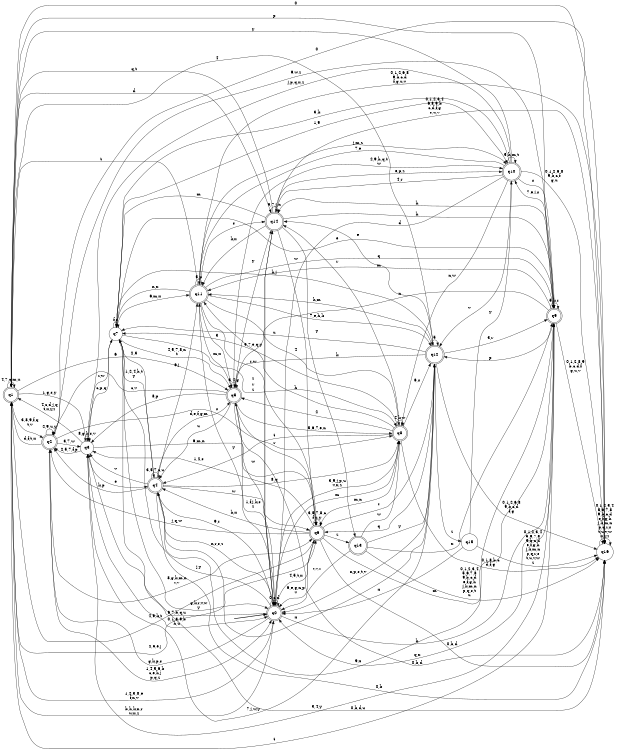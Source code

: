 digraph BlueStar {
__start0 [style = invis, shape = none, label = "", width = 0, height = 0];

rankdir=LR;
size="8,5";

s0 [style="rounded,filled", color="black", fillcolor="white" shape="doublecircle", label="q0"];
s1 [style="rounded,filled", color="black", fillcolor="white" shape="doublecircle", label="q1"];
s2 [style="rounded,filled", color="black", fillcolor="white" shape="doublecircle", label="q2"];
s3 [style="filled", color="black", fillcolor="white" shape="circle", label="q3"];
s4 [style="rounded,filled", color="black", fillcolor="white" shape="doublecircle", label="q4"];
s5 [style="rounded,filled", color="black", fillcolor="white" shape="doublecircle", label="q5"];
s6 [style="rounded,filled", color="black", fillcolor="white" shape="doublecircle", label="q6"];
s7 [style="filled", color="black", fillcolor="white" shape="circle", label="q7"];
s8 [style="rounded,filled", color="black", fillcolor="white" shape="doublecircle", label="q8"];
s9 [style="rounded,filled", color="black", fillcolor="white" shape="doublecircle", label="q9"];
s10 [style="rounded,filled", color="black", fillcolor="white" shape="doublecircle", label="q10"];
s11 [style="rounded,filled", color="black", fillcolor="white" shape="doublecircle", label="q11"];
s12 [style="rounded,filled", color="black", fillcolor="white" shape="doublecircle", label="q12"];
s13 [style="rounded,filled", color="black", fillcolor="white" shape="doublecircle", label="q13"];
s14 [style="rounded,filled", color="black", fillcolor="white" shape="doublecircle", label="q14"];
s15 [style="filled", color="black", fillcolor="white" shape="circle", label="q15"];
s16 [style="filled", color="black", fillcolor="white" shape="circle", label="q16"];
subgraph cluster_main { 
	graph [pad=".75", ranksep="0.15", nodesep="0.15"];
	 style=invis; 
	__start0 -> s0 [penwidth=2];
}
s0 -> s0 [label="0,c,d"];
s0 -> s1 [label="1,2,3,8,e\nf,n,v"];
s0 -> s2 [label="g,k,p,s"];
s0 -> s3 [label="6,7,b,q,u"];
s0 -> s4 [label="9,r"];
s0 -> s5 [label="w"];
s0 -> s6 [label="4,5,t,x"];
s0 -> s7 [label="j,y"];
s0 -> s8 [label="m"];
s0 -> s9 [label="h"];
s0 -> s14 [label="z"];
s1 -> s0 [label="b,h,k,n,r\nw,x,z"];
s1 -> s1 [label="4,7,c,m,u"];
s1 -> s2 [label="3,8,9,f,q\nt,v"];
s1 -> s3 [label="1,g,s,y"];
s1 -> s5 [label="6"];
s1 -> s6 [label="2,5,e,j"];
s1 -> s9 [label="p"];
s1 -> s14 [label="d"];
s1 -> s16 [label="0"];
s2 -> s0 [label="1,4,5,6,b\nc,e,h,j\np,q,z"];
s2 -> s1 [label="d,f,t,x"];
s2 -> s2 [label="2,9,u,y"];
s2 -> s3 [label="3,7,w"];
s2 -> s6 [label="8,g,k,m,n\nr,v"];
s2 -> s8 [label="s"];
s2 -> s16 [label="0"];
s3 -> s0 [label="0,1,3,9,b\nh,u"];
s3 -> s1 [label="4,c,d,j,q\nt,x,y,z"];
s3 -> s2 [label="2,5,7,f,p"];
s3 -> s3 [label="8,g,k,s,v"];
s3 -> s4 [label="e"];
s3 -> s6 [label="6,m,n"];
s3 -> s7 [label="r,w"];
s4 -> s0 [label="n,r,s,z"];
s4 -> s2 [label="k,p"];
s4 -> s3 [label="v"];
s4 -> s4 [label="3,5,7,c,u"];
s4 -> s5 [label="d,e,f,g,m"];
s4 -> s6 [label="w"];
s4 -> s7 [label="1,2,4,h,t\ny"];
s4 -> s8 [label="8,q"];
s4 -> s9 [label="9,x"];
s4 -> s11 [label="6,j"];
s4 -> s16 [label="0,b"];
s5 -> s0 [label="1,f,j,k,s\nz"];
s5 -> s2 [label="c,v"];
s5 -> s3 [label="8,p"];
s5 -> s4 [label="u"];
s5 -> s5 [label="3,4,g"];
s5 -> s6 [label="r"];
s5 -> s8 [label="5,6,7,e,n"];
s5 -> s10 [label="2,9,h,q,t\nw"];
s5 -> s11 [label="m,x"];
s5 -> s14 [label="y"];
s5 -> s16 [label="0,b,d"];
s6 -> s0 [label="6,e,g,n,p\nv"];
s6 -> s1 [label="4,9,k,t"];
s6 -> s2 [label="j,q,w"];
s6 -> s3 [label="1,2,s"];
s6 -> s4 [label="h,x"];
s6 -> s6 [label="3,5,7,8,c\nf,u,y"];
s6 -> s9 [label="m"];
s6 -> s12 [label="r"];
s6 -> s13 [label="z"];
s6 -> s16 [label="0,b,d"];
s7 -> s0 [label="g,k,r,v,w\ny"];
s7 -> s3 [label="c,p,q"];
s7 -> s4 [label="2,3"];
s7 -> s5 [label="4,5,7,8,n\nt"];
s7 -> s7 [label="f,s"];
s7 -> s8 [label="z"];
s7 -> s9 [label="e"];
s7 -> s10 [label="1,9"];
s7 -> s11 [label="6,m,x"];
s7 -> s12 [label="h,j"];
s7 -> s16 [label="0,b,d,u"];
s8 -> s0 [label="3,9,j,p,u\nv,x,z"];
s8 -> s4 [label="t"];
s8 -> s5 [label="2"];
s8 -> s6 [label="m,n"];
s8 -> s7 [label="5,7,e,q,y"];
s8 -> s8 [label="4,k,w"];
s8 -> s11 [label="h"];
s8 -> s12 [label="6,s"];
s8 -> s14 [label="r"];
s8 -> s16 [label="0,1,8,b,c\nd,f,g"];
s9 -> s0 [label="q,x"];
s9 -> s1 [label="t"];
s9 -> s2 [label="6,w,z"];
s9 -> s3 [label="3,4,y"];
s9 -> s5 [label="n"];
s9 -> s9 [label="5,k,r"];
s9 -> s10 [label="7,e,j,s"];
s9 -> s11 [label="m"];
s9 -> s12 [label="p"];
s9 -> s14 [label="h"];
s9 -> s16 [label="0,1,2,8,9\nb,c,d,f\ng,u,v"];
s10 -> s0 [label="d"];
s10 -> s1 [label="y"];
s10 -> s3 [label="j,p,q,x,z"];
s10 -> s7 [label="3,k"];
s10 -> s8 [label="n,w"];
s10 -> s9 [label="s"];
s10 -> s10 [label="5,h,m,t"];
s10 -> s11 [label="7,e"];
s10 -> s12 [label="v"];
s10 -> s14 [label="4,r"];
s10 -> s16 [label="0,1,2,6,8\n9,b,c,f\ng,u"];
s11 -> s0 [label="y"];
s11 -> s1 [label="t"];
s11 -> s5 [label="3"];
s11 -> s6 [label="r,w"];
s11 -> s7 [label="n,x"];
s11 -> s8 [label="4"];
s11 -> s9 [label="q"];
s11 -> s10 [label="j,m,z"];
s11 -> s11 [label="5,p"];
s11 -> s12 [label="7,e,h,k"];
s11 -> s14 [label="s"];
s11 -> s16 [label="0,1,2,6,8\n9,b,c,d\nf,g,u,v"];
s12 -> s0 [label="n,p,s,t,v"];
s12 -> s1 [label="4"];
s12 -> s3 [label="7,j,w,y"];
s12 -> s4 [label="x"];
s12 -> s5 [label="k"];
s12 -> s6 [label="q"];
s12 -> s7 [label="u"];
s12 -> s9 [label="3,r"];
s12 -> s11 [label="h,m"];
s12 -> s12 [label="5"];
s12 -> s14 [label="e"];
s12 -> s15 [label="z"];
s12 -> s16 [label="0,1,2,6,8\n9,b,c,d\nf,g"];
s13 -> s0 [label="r,v,z"];
s13 -> s8 [label="w"];
s13 -> s9 [label="x"];
s13 -> s12 [label="y"];
s13 -> s16 [label="0,1,2,3,4\n5,6,7,8\n9,b,c,d\ne,f,g,h\nj,k,m,n\np,q,s,t\nu"];
s14 -> s0 [label="r"];
s14 -> s1 [label="q,t"];
s14 -> s6 [label="w"];
s14 -> s7 [label="m"];
s14 -> s9 [label="h"];
s14 -> s10 [label="e,p,z"];
s14 -> s11 [label="k,x"];
s14 -> s13 [label="y"];
s14 -> s14 [label="5,7,j,n"];
s14 -> s16 [label="0,1,2,3,4\n6,8,9,b\nc,d,f,g\ns,u,v"];
s15 -> s0 [label="x"];
s15 -> s10 [label="y"];
s15 -> s16 [label="0,1,2,3,4\n5,6,7,8\n9,b,c,d\ne,f,g,h\nj,k,m,n\np,q,r,s\nt,u,v,w\nz"];
s16 -> s16 [label="0,1,2,3,4\n5,6,7,8\n9,b,c,d\ne,f,g,h\nj,k,m,n\np,q,r,s\nt,u,v,w\nx,y,z"];

}